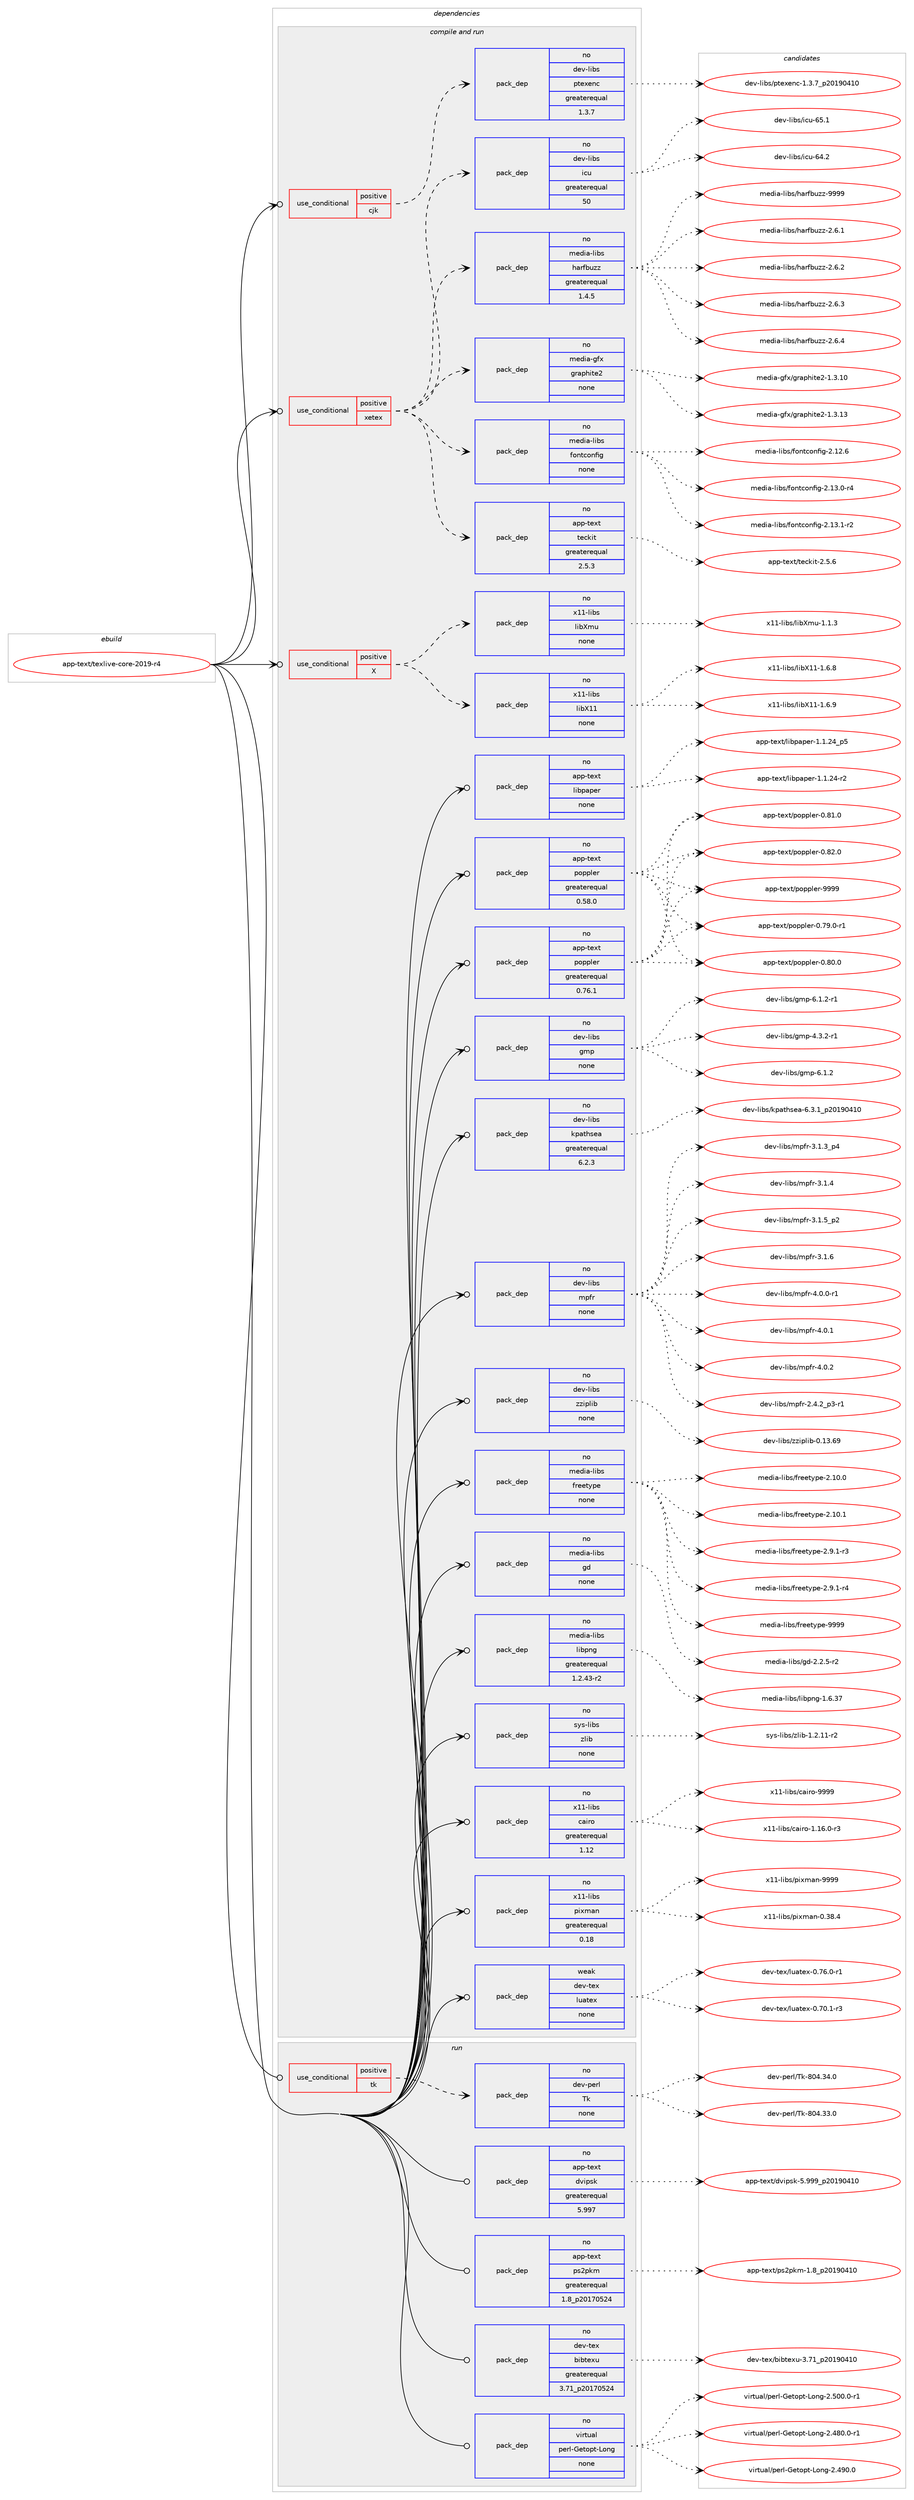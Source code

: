 digraph prolog {

# *************
# Graph options
# *************

newrank=true;
concentrate=true;
compound=true;
graph [rankdir=LR,fontname=Helvetica,fontsize=10,ranksep=1.5];#, ranksep=2.5, nodesep=0.2];
edge  [arrowhead=vee];
node  [fontname=Helvetica,fontsize=10];

# **********
# The ebuild
# **********

subgraph cluster_leftcol {
color=gray;
rank=same;
label=<<i>ebuild</i>>;
id [label="app-text/texlive-core-2019-r4", color=red, width=4, href="../app-text/texlive-core-2019-r4.svg"];
}

# ****************
# The dependencies
# ****************

subgraph cluster_midcol {
color=gray;
label=<<i>dependencies</i>>;
subgraph cluster_compile {
fillcolor="#eeeeee";
style=filled;
label=<<i>compile</i>>;
}
subgraph cluster_compileandrun {
fillcolor="#eeeeee";
style=filled;
label=<<i>compile and run</i>>;
subgraph cond122038 {
dependency512667 [label=<<TABLE BORDER="0" CELLBORDER="1" CELLSPACING="0" CELLPADDING="4"><TR><TD ROWSPAN="3" CELLPADDING="10">use_conditional</TD></TR><TR><TD>positive</TD></TR><TR><TD>X</TD></TR></TABLE>>, shape=none, color=red];
subgraph pack381348 {
dependency512668 [label=<<TABLE BORDER="0" CELLBORDER="1" CELLSPACING="0" CELLPADDING="4" WIDTH="220"><TR><TD ROWSPAN="6" CELLPADDING="30">pack_dep</TD></TR><TR><TD WIDTH="110">no</TD></TR><TR><TD>x11-libs</TD></TR><TR><TD>libX11</TD></TR><TR><TD>none</TD></TR><TR><TD></TD></TR></TABLE>>, shape=none, color=blue];
}
dependency512667:e -> dependency512668:w [weight=20,style="dashed",arrowhead="vee"];
subgraph pack381349 {
dependency512669 [label=<<TABLE BORDER="0" CELLBORDER="1" CELLSPACING="0" CELLPADDING="4" WIDTH="220"><TR><TD ROWSPAN="6" CELLPADDING="30">pack_dep</TD></TR><TR><TD WIDTH="110">no</TD></TR><TR><TD>x11-libs</TD></TR><TR><TD>libXmu</TD></TR><TR><TD>none</TD></TR><TR><TD></TD></TR></TABLE>>, shape=none, color=blue];
}
dependency512667:e -> dependency512669:w [weight=20,style="dashed",arrowhead="vee"];
}
id:e -> dependency512667:w [weight=20,style="solid",arrowhead="odotvee"];
subgraph cond122039 {
dependency512670 [label=<<TABLE BORDER="0" CELLBORDER="1" CELLSPACING="0" CELLPADDING="4"><TR><TD ROWSPAN="3" CELLPADDING="10">use_conditional</TD></TR><TR><TD>positive</TD></TR><TR><TD>cjk</TD></TR></TABLE>>, shape=none, color=red];
subgraph pack381350 {
dependency512671 [label=<<TABLE BORDER="0" CELLBORDER="1" CELLSPACING="0" CELLPADDING="4" WIDTH="220"><TR><TD ROWSPAN="6" CELLPADDING="30">pack_dep</TD></TR><TR><TD WIDTH="110">no</TD></TR><TR><TD>dev-libs</TD></TR><TR><TD>ptexenc</TD></TR><TR><TD>greaterequal</TD></TR><TR><TD>1.3.7</TD></TR></TABLE>>, shape=none, color=blue];
}
dependency512670:e -> dependency512671:w [weight=20,style="dashed",arrowhead="vee"];
}
id:e -> dependency512670:w [weight=20,style="solid",arrowhead="odotvee"];
subgraph cond122040 {
dependency512672 [label=<<TABLE BORDER="0" CELLBORDER="1" CELLSPACING="0" CELLPADDING="4"><TR><TD ROWSPAN="3" CELLPADDING="10">use_conditional</TD></TR><TR><TD>positive</TD></TR><TR><TD>xetex</TD></TR></TABLE>>, shape=none, color=red];
subgraph pack381351 {
dependency512673 [label=<<TABLE BORDER="0" CELLBORDER="1" CELLSPACING="0" CELLPADDING="4" WIDTH="220"><TR><TD ROWSPAN="6" CELLPADDING="30">pack_dep</TD></TR><TR><TD WIDTH="110">no</TD></TR><TR><TD>media-libs</TD></TR><TR><TD>harfbuzz</TD></TR><TR><TD>greaterequal</TD></TR><TR><TD>1.4.5</TD></TR></TABLE>>, shape=none, color=blue];
}
dependency512672:e -> dependency512673:w [weight=20,style="dashed",arrowhead="vee"];
subgraph pack381352 {
dependency512674 [label=<<TABLE BORDER="0" CELLBORDER="1" CELLSPACING="0" CELLPADDING="4" WIDTH="220"><TR><TD ROWSPAN="6" CELLPADDING="30">pack_dep</TD></TR><TR><TD WIDTH="110">no</TD></TR><TR><TD>dev-libs</TD></TR><TR><TD>icu</TD></TR><TR><TD>greaterequal</TD></TR><TR><TD>50</TD></TR></TABLE>>, shape=none, color=blue];
}
dependency512672:e -> dependency512674:w [weight=20,style="dashed",arrowhead="vee"];
subgraph pack381353 {
dependency512675 [label=<<TABLE BORDER="0" CELLBORDER="1" CELLSPACING="0" CELLPADDING="4" WIDTH="220"><TR><TD ROWSPAN="6" CELLPADDING="30">pack_dep</TD></TR><TR><TD WIDTH="110">no</TD></TR><TR><TD>app-text</TD></TR><TR><TD>teckit</TD></TR><TR><TD>greaterequal</TD></TR><TR><TD>2.5.3</TD></TR></TABLE>>, shape=none, color=blue];
}
dependency512672:e -> dependency512675:w [weight=20,style="dashed",arrowhead="vee"];
subgraph pack381354 {
dependency512676 [label=<<TABLE BORDER="0" CELLBORDER="1" CELLSPACING="0" CELLPADDING="4" WIDTH="220"><TR><TD ROWSPAN="6" CELLPADDING="30">pack_dep</TD></TR><TR><TD WIDTH="110">no</TD></TR><TR><TD>media-libs</TD></TR><TR><TD>fontconfig</TD></TR><TR><TD>none</TD></TR><TR><TD></TD></TR></TABLE>>, shape=none, color=blue];
}
dependency512672:e -> dependency512676:w [weight=20,style="dashed",arrowhead="vee"];
subgraph pack381355 {
dependency512677 [label=<<TABLE BORDER="0" CELLBORDER="1" CELLSPACING="0" CELLPADDING="4" WIDTH="220"><TR><TD ROWSPAN="6" CELLPADDING="30">pack_dep</TD></TR><TR><TD WIDTH="110">no</TD></TR><TR><TD>media-gfx</TD></TR><TR><TD>graphite2</TD></TR><TR><TD>none</TD></TR><TR><TD></TD></TR></TABLE>>, shape=none, color=blue];
}
dependency512672:e -> dependency512677:w [weight=20,style="dashed",arrowhead="vee"];
}
id:e -> dependency512672:w [weight=20,style="solid",arrowhead="odotvee"];
subgraph pack381356 {
dependency512678 [label=<<TABLE BORDER="0" CELLBORDER="1" CELLSPACING="0" CELLPADDING="4" WIDTH="220"><TR><TD ROWSPAN="6" CELLPADDING="30">pack_dep</TD></TR><TR><TD WIDTH="110">no</TD></TR><TR><TD>app-text</TD></TR><TR><TD>libpaper</TD></TR><TR><TD>none</TD></TR><TR><TD></TD></TR></TABLE>>, shape=none, color=blue];
}
id:e -> dependency512678:w [weight=20,style="solid",arrowhead="odotvee"];
subgraph pack381357 {
dependency512679 [label=<<TABLE BORDER="0" CELLBORDER="1" CELLSPACING="0" CELLPADDING="4" WIDTH="220"><TR><TD ROWSPAN="6" CELLPADDING="30">pack_dep</TD></TR><TR><TD WIDTH="110">no</TD></TR><TR><TD>app-text</TD></TR><TR><TD>poppler</TD></TR><TR><TD>greaterequal</TD></TR><TR><TD>0.58.0</TD></TR></TABLE>>, shape=none, color=blue];
}
id:e -> dependency512679:w [weight=20,style="solid",arrowhead="odotvee"];
subgraph pack381358 {
dependency512680 [label=<<TABLE BORDER="0" CELLBORDER="1" CELLSPACING="0" CELLPADDING="4" WIDTH="220"><TR><TD ROWSPAN="6" CELLPADDING="30">pack_dep</TD></TR><TR><TD WIDTH="110">no</TD></TR><TR><TD>app-text</TD></TR><TR><TD>poppler</TD></TR><TR><TD>greaterequal</TD></TR><TR><TD>0.76.1</TD></TR></TABLE>>, shape=none, color=blue];
}
id:e -> dependency512680:w [weight=20,style="solid",arrowhead="odotvee"];
subgraph pack381359 {
dependency512681 [label=<<TABLE BORDER="0" CELLBORDER="1" CELLSPACING="0" CELLPADDING="4" WIDTH="220"><TR><TD ROWSPAN="6" CELLPADDING="30">pack_dep</TD></TR><TR><TD WIDTH="110">no</TD></TR><TR><TD>dev-libs</TD></TR><TR><TD>gmp</TD></TR><TR><TD>none</TD></TR><TR><TD></TD></TR></TABLE>>, shape=none, color=blue];
}
id:e -> dependency512681:w [weight=20,style="solid",arrowhead="odotvee"];
subgraph pack381360 {
dependency512682 [label=<<TABLE BORDER="0" CELLBORDER="1" CELLSPACING="0" CELLPADDING="4" WIDTH="220"><TR><TD ROWSPAN="6" CELLPADDING="30">pack_dep</TD></TR><TR><TD WIDTH="110">no</TD></TR><TR><TD>dev-libs</TD></TR><TR><TD>kpathsea</TD></TR><TR><TD>greaterequal</TD></TR><TR><TD>6.2.3</TD></TR></TABLE>>, shape=none, color=blue];
}
id:e -> dependency512682:w [weight=20,style="solid",arrowhead="odotvee"];
subgraph pack381361 {
dependency512683 [label=<<TABLE BORDER="0" CELLBORDER="1" CELLSPACING="0" CELLPADDING="4" WIDTH="220"><TR><TD ROWSPAN="6" CELLPADDING="30">pack_dep</TD></TR><TR><TD WIDTH="110">no</TD></TR><TR><TD>dev-libs</TD></TR><TR><TD>mpfr</TD></TR><TR><TD>none</TD></TR><TR><TD></TD></TR></TABLE>>, shape=none, color=blue];
}
id:e -> dependency512683:w [weight=20,style="solid",arrowhead="odotvee"];
subgraph pack381362 {
dependency512684 [label=<<TABLE BORDER="0" CELLBORDER="1" CELLSPACING="0" CELLPADDING="4" WIDTH="220"><TR><TD ROWSPAN="6" CELLPADDING="30">pack_dep</TD></TR><TR><TD WIDTH="110">no</TD></TR><TR><TD>dev-libs</TD></TR><TR><TD>zziplib</TD></TR><TR><TD>none</TD></TR><TR><TD></TD></TR></TABLE>>, shape=none, color=blue];
}
id:e -> dependency512684:w [weight=20,style="solid",arrowhead="odotvee"];
subgraph pack381363 {
dependency512685 [label=<<TABLE BORDER="0" CELLBORDER="1" CELLSPACING="0" CELLPADDING="4" WIDTH="220"><TR><TD ROWSPAN="6" CELLPADDING="30">pack_dep</TD></TR><TR><TD WIDTH="110">no</TD></TR><TR><TD>media-libs</TD></TR><TR><TD>freetype</TD></TR><TR><TD>none</TD></TR><TR><TD></TD></TR></TABLE>>, shape=none, color=blue];
}
id:e -> dependency512685:w [weight=20,style="solid",arrowhead="odotvee"];
subgraph pack381364 {
dependency512686 [label=<<TABLE BORDER="0" CELLBORDER="1" CELLSPACING="0" CELLPADDING="4" WIDTH="220"><TR><TD ROWSPAN="6" CELLPADDING="30">pack_dep</TD></TR><TR><TD WIDTH="110">no</TD></TR><TR><TD>media-libs</TD></TR><TR><TD>gd</TD></TR><TR><TD>none</TD></TR><TR><TD></TD></TR></TABLE>>, shape=none, color=blue];
}
id:e -> dependency512686:w [weight=20,style="solid",arrowhead="odotvee"];
subgraph pack381365 {
dependency512687 [label=<<TABLE BORDER="0" CELLBORDER="1" CELLSPACING="0" CELLPADDING="4" WIDTH="220"><TR><TD ROWSPAN="6" CELLPADDING="30">pack_dep</TD></TR><TR><TD WIDTH="110">no</TD></TR><TR><TD>media-libs</TD></TR><TR><TD>libpng</TD></TR><TR><TD>greaterequal</TD></TR><TR><TD>1.2.43-r2</TD></TR></TABLE>>, shape=none, color=blue];
}
id:e -> dependency512687:w [weight=20,style="solid",arrowhead="odotvee"];
subgraph pack381366 {
dependency512688 [label=<<TABLE BORDER="0" CELLBORDER="1" CELLSPACING="0" CELLPADDING="4" WIDTH="220"><TR><TD ROWSPAN="6" CELLPADDING="30">pack_dep</TD></TR><TR><TD WIDTH="110">no</TD></TR><TR><TD>sys-libs</TD></TR><TR><TD>zlib</TD></TR><TR><TD>none</TD></TR><TR><TD></TD></TR></TABLE>>, shape=none, color=blue];
}
id:e -> dependency512688:w [weight=20,style="solid",arrowhead="odotvee"];
subgraph pack381367 {
dependency512689 [label=<<TABLE BORDER="0" CELLBORDER="1" CELLSPACING="0" CELLPADDING="4" WIDTH="220"><TR><TD ROWSPAN="6" CELLPADDING="30">pack_dep</TD></TR><TR><TD WIDTH="110">no</TD></TR><TR><TD>x11-libs</TD></TR><TR><TD>cairo</TD></TR><TR><TD>greaterequal</TD></TR><TR><TD>1.12</TD></TR></TABLE>>, shape=none, color=blue];
}
id:e -> dependency512689:w [weight=20,style="solid",arrowhead="odotvee"];
subgraph pack381368 {
dependency512690 [label=<<TABLE BORDER="0" CELLBORDER="1" CELLSPACING="0" CELLPADDING="4" WIDTH="220"><TR><TD ROWSPAN="6" CELLPADDING="30">pack_dep</TD></TR><TR><TD WIDTH="110">no</TD></TR><TR><TD>x11-libs</TD></TR><TR><TD>pixman</TD></TR><TR><TD>greaterequal</TD></TR><TR><TD>0.18</TD></TR></TABLE>>, shape=none, color=blue];
}
id:e -> dependency512690:w [weight=20,style="solid",arrowhead="odotvee"];
subgraph pack381369 {
dependency512691 [label=<<TABLE BORDER="0" CELLBORDER="1" CELLSPACING="0" CELLPADDING="4" WIDTH="220"><TR><TD ROWSPAN="6" CELLPADDING="30">pack_dep</TD></TR><TR><TD WIDTH="110">weak</TD></TR><TR><TD>dev-tex</TD></TR><TR><TD>luatex</TD></TR><TR><TD>none</TD></TR><TR><TD></TD></TR></TABLE>>, shape=none, color=blue];
}
id:e -> dependency512691:w [weight=20,style="solid",arrowhead="odotvee"];
}
subgraph cluster_run {
fillcolor="#eeeeee";
style=filled;
label=<<i>run</i>>;
subgraph cond122041 {
dependency512692 [label=<<TABLE BORDER="0" CELLBORDER="1" CELLSPACING="0" CELLPADDING="4"><TR><TD ROWSPAN="3" CELLPADDING="10">use_conditional</TD></TR><TR><TD>positive</TD></TR><TR><TD>tk</TD></TR></TABLE>>, shape=none, color=red];
subgraph pack381370 {
dependency512693 [label=<<TABLE BORDER="0" CELLBORDER="1" CELLSPACING="0" CELLPADDING="4" WIDTH="220"><TR><TD ROWSPAN="6" CELLPADDING="30">pack_dep</TD></TR><TR><TD WIDTH="110">no</TD></TR><TR><TD>dev-perl</TD></TR><TR><TD>Tk</TD></TR><TR><TD>none</TD></TR><TR><TD></TD></TR></TABLE>>, shape=none, color=blue];
}
dependency512692:e -> dependency512693:w [weight=20,style="dashed",arrowhead="vee"];
}
id:e -> dependency512692:w [weight=20,style="solid",arrowhead="odot"];
subgraph pack381371 {
dependency512694 [label=<<TABLE BORDER="0" CELLBORDER="1" CELLSPACING="0" CELLPADDING="4" WIDTH="220"><TR><TD ROWSPAN="6" CELLPADDING="30">pack_dep</TD></TR><TR><TD WIDTH="110">no</TD></TR><TR><TD>app-text</TD></TR><TR><TD>dvipsk</TD></TR><TR><TD>greaterequal</TD></TR><TR><TD>5.997</TD></TR></TABLE>>, shape=none, color=blue];
}
id:e -> dependency512694:w [weight=20,style="solid",arrowhead="odot"];
subgraph pack381372 {
dependency512695 [label=<<TABLE BORDER="0" CELLBORDER="1" CELLSPACING="0" CELLPADDING="4" WIDTH="220"><TR><TD ROWSPAN="6" CELLPADDING="30">pack_dep</TD></TR><TR><TD WIDTH="110">no</TD></TR><TR><TD>app-text</TD></TR><TR><TD>ps2pkm</TD></TR><TR><TD>greaterequal</TD></TR><TR><TD>1.8_p20170524</TD></TR></TABLE>>, shape=none, color=blue];
}
id:e -> dependency512695:w [weight=20,style="solid",arrowhead="odot"];
subgraph pack381373 {
dependency512696 [label=<<TABLE BORDER="0" CELLBORDER="1" CELLSPACING="0" CELLPADDING="4" WIDTH="220"><TR><TD ROWSPAN="6" CELLPADDING="30">pack_dep</TD></TR><TR><TD WIDTH="110">no</TD></TR><TR><TD>dev-tex</TD></TR><TR><TD>bibtexu</TD></TR><TR><TD>greaterequal</TD></TR><TR><TD>3.71_p20170524</TD></TR></TABLE>>, shape=none, color=blue];
}
id:e -> dependency512696:w [weight=20,style="solid",arrowhead="odot"];
subgraph pack381374 {
dependency512697 [label=<<TABLE BORDER="0" CELLBORDER="1" CELLSPACING="0" CELLPADDING="4" WIDTH="220"><TR><TD ROWSPAN="6" CELLPADDING="30">pack_dep</TD></TR><TR><TD WIDTH="110">no</TD></TR><TR><TD>virtual</TD></TR><TR><TD>perl-Getopt-Long</TD></TR><TR><TD>none</TD></TR><TR><TD></TD></TR></TABLE>>, shape=none, color=blue];
}
id:e -> dependency512697:w [weight=20,style="solid",arrowhead="odot"];
}
}

# **************
# The candidates
# **************

subgraph cluster_choices {
rank=same;
color=gray;
label=<<i>candidates</i>>;

subgraph choice381348 {
color=black;
nodesep=1;
choice120494945108105981154710810598884949454946544656 [label="x11-libs/libX11-1.6.8", color=red, width=4,href="../x11-libs/libX11-1.6.8.svg"];
choice120494945108105981154710810598884949454946544657 [label="x11-libs/libX11-1.6.9", color=red, width=4,href="../x11-libs/libX11-1.6.9.svg"];
dependency512668:e -> choice120494945108105981154710810598884949454946544656:w [style=dotted,weight="100"];
dependency512668:e -> choice120494945108105981154710810598884949454946544657:w [style=dotted,weight="100"];
}
subgraph choice381349 {
color=black;
nodesep=1;
choice12049494510810598115471081059888109117454946494651 [label="x11-libs/libXmu-1.1.3", color=red, width=4,href="../x11-libs/libXmu-1.1.3.svg"];
dependency512669:e -> choice12049494510810598115471081059888109117454946494651:w [style=dotted,weight="100"];
}
subgraph choice381350 {
color=black;
nodesep=1;
choice10010111845108105981154711211610112010111099454946514655951125048495748524948 [label="dev-libs/ptexenc-1.3.7_p20190410", color=red, width=4,href="../dev-libs/ptexenc-1.3.7_p20190410.svg"];
dependency512671:e -> choice10010111845108105981154711211610112010111099454946514655951125048495748524948:w [style=dotted,weight="100"];
}
subgraph choice381351 {
color=black;
nodesep=1;
choice109101100105974510810598115471049711410298117122122455046544649 [label="media-libs/harfbuzz-2.6.1", color=red, width=4,href="../media-libs/harfbuzz-2.6.1.svg"];
choice109101100105974510810598115471049711410298117122122455046544650 [label="media-libs/harfbuzz-2.6.2", color=red, width=4,href="../media-libs/harfbuzz-2.6.2.svg"];
choice109101100105974510810598115471049711410298117122122455046544651 [label="media-libs/harfbuzz-2.6.3", color=red, width=4,href="../media-libs/harfbuzz-2.6.3.svg"];
choice109101100105974510810598115471049711410298117122122455046544652 [label="media-libs/harfbuzz-2.6.4", color=red, width=4,href="../media-libs/harfbuzz-2.6.4.svg"];
choice1091011001059745108105981154710497114102981171221224557575757 [label="media-libs/harfbuzz-9999", color=red, width=4,href="../media-libs/harfbuzz-9999.svg"];
dependency512673:e -> choice109101100105974510810598115471049711410298117122122455046544649:w [style=dotted,weight="100"];
dependency512673:e -> choice109101100105974510810598115471049711410298117122122455046544650:w [style=dotted,weight="100"];
dependency512673:e -> choice109101100105974510810598115471049711410298117122122455046544651:w [style=dotted,weight="100"];
dependency512673:e -> choice109101100105974510810598115471049711410298117122122455046544652:w [style=dotted,weight="100"];
dependency512673:e -> choice1091011001059745108105981154710497114102981171221224557575757:w [style=dotted,weight="100"];
}
subgraph choice381352 {
color=black;
nodesep=1;
choice100101118451081059811547105991174554524650 [label="dev-libs/icu-64.2", color=red, width=4,href="../dev-libs/icu-64.2.svg"];
choice100101118451081059811547105991174554534649 [label="dev-libs/icu-65.1", color=red, width=4,href="../dev-libs/icu-65.1.svg"];
dependency512674:e -> choice100101118451081059811547105991174554524650:w [style=dotted,weight="100"];
dependency512674:e -> choice100101118451081059811547105991174554534649:w [style=dotted,weight="100"];
}
subgraph choice381353 {
color=black;
nodesep=1;
choice97112112451161011201164711610199107105116455046534654 [label="app-text/teckit-2.5.6", color=red, width=4,href="../app-text/teckit-2.5.6.svg"];
dependency512675:e -> choice97112112451161011201164711610199107105116455046534654:w [style=dotted,weight="100"];
}
subgraph choice381354 {
color=black;
nodesep=1;
choice109101100105974510810598115471021111101169911111010210510345504649504654 [label="media-libs/fontconfig-2.12.6", color=red, width=4,href="../media-libs/fontconfig-2.12.6.svg"];
choice1091011001059745108105981154710211111011699111110102105103455046495146484511452 [label="media-libs/fontconfig-2.13.0-r4", color=red, width=4,href="../media-libs/fontconfig-2.13.0-r4.svg"];
choice1091011001059745108105981154710211111011699111110102105103455046495146494511450 [label="media-libs/fontconfig-2.13.1-r2", color=red, width=4,href="../media-libs/fontconfig-2.13.1-r2.svg"];
dependency512676:e -> choice109101100105974510810598115471021111101169911111010210510345504649504654:w [style=dotted,weight="100"];
dependency512676:e -> choice1091011001059745108105981154710211111011699111110102105103455046495146484511452:w [style=dotted,weight="100"];
dependency512676:e -> choice1091011001059745108105981154710211111011699111110102105103455046495146494511450:w [style=dotted,weight="100"];
}
subgraph choice381355 {
color=black;
nodesep=1;
choice109101100105974510310212047103114971121041051161015045494651464948 [label="media-gfx/graphite2-1.3.10", color=red, width=4,href="../media-gfx/graphite2-1.3.10.svg"];
choice109101100105974510310212047103114971121041051161015045494651464951 [label="media-gfx/graphite2-1.3.13", color=red, width=4,href="../media-gfx/graphite2-1.3.13.svg"];
dependency512677:e -> choice109101100105974510310212047103114971121041051161015045494651464948:w [style=dotted,weight="100"];
dependency512677:e -> choice109101100105974510310212047103114971121041051161015045494651464951:w [style=dotted,weight="100"];
}
subgraph choice381356 {
color=black;
nodesep=1;
choice9711211245116101120116471081059811297112101114454946494650524511450 [label="app-text/libpaper-1.1.24-r2", color=red, width=4,href="../app-text/libpaper-1.1.24-r2.svg"];
choice9711211245116101120116471081059811297112101114454946494650529511253 [label="app-text/libpaper-1.1.24_p5", color=red, width=4,href="../app-text/libpaper-1.1.24_p5.svg"];
dependency512678:e -> choice9711211245116101120116471081059811297112101114454946494650524511450:w [style=dotted,weight="100"];
dependency512678:e -> choice9711211245116101120116471081059811297112101114454946494650529511253:w [style=dotted,weight="100"];
}
subgraph choice381357 {
color=black;
nodesep=1;
choice971121124511610112011647112111112112108101114454846555746484511449 [label="app-text/poppler-0.79.0-r1", color=red, width=4,href="../app-text/poppler-0.79.0-r1.svg"];
choice97112112451161011201164711211111211210810111445484656484648 [label="app-text/poppler-0.80.0", color=red, width=4,href="../app-text/poppler-0.80.0.svg"];
choice97112112451161011201164711211111211210810111445484656494648 [label="app-text/poppler-0.81.0", color=red, width=4,href="../app-text/poppler-0.81.0.svg"];
choice97112112451161011201164711211111211210810111445484656504648 [label="app-text/poppler-0.82.0", color=red, width=4,href="../app-text/poppler-0.82.0.svg"];
choice9711211245116101120116471121111121121081011144557575757 [label="app-text/poppler-9999", color=red, width=4,href="../app-text/poppler-9999.svg"];
dependency512679:e -> choice971121124511610112011647112111112112108101114454846555746484511449:w [style=dotted,weight="100"];
dependency512679:e -> choice97112112451161011201164711211111211210810111445484656484648:w [style=dotted,weight="100"];
dependency512679:e -> choice97112112451161011201164711211111211210810111445484656494648:w [style=dotted,weight="100"];
dependency512679:e -> choice97112112451161011201164711211111211210810111445484656504648:w [style=dotted,weight="100"];
dependency512679:e -> choice9711211245116101120116471121111121121081011144557575757:w [style=dotted,weight="100"];
}
subgraph choice381358 {
color=black;
nodesep=1;
choice971121124511610112011647112111112112108101114454846555746484511449 [label="app-text/poppler-0.79.0-r1", color=red, width=4,href="../app-text/poppler-0.79.0-r1.svg"];
choice97112112451161011201164711211111211210810111445484656484648 [label="app-text/poppler-0.80.0", color=red, width=4,href="../app-text/poppler-0.80.0.svg"];
choice97112112451161011201164711211111211210810111445484656494648 [label="app-text/poppler-0.81.0", color=red, width=4,href="../app-text/poppler-0.81.0.svg"];
choice97112112451161011201164711211111211210810111445484656504648 [label="app-text/poppler-0.82.0", color=red, width=4,href="../app-text/poppler-0.82.0.svg"];
choice9711211245116101120116471121111121121081011144557575757 [label="app-text/poppler-9999", color=red, width=4,href="../app-text/poppler-9999.svg"];
dependency512680:e -> choice971121124511610112011647112111112112108101114454846555746484511449:w [style=dotted,weight="100"];
dependency512680:e -> choice97112112451161011201164711211111211210810111445484656484648:w [style=dotted,weight="100"];
dependency512680:e -> choice97112112451161011201164711211111211210810111445484656494648:w [style=dotted,weight="100"];
dependency512680:e -> choice97112112451161011201164711211111211210810111445484656504648:w [style=dotted,weight="100"];
dependency512680:e -> choice9711211245116101120116471121111121121081011144557575757:w [style=dotted,weight="100"];
}
subgraph choice381359 {
color=black;
nodesep=1;
choice1001011184510810598115471031091124552465146504511449 [label="dev-libs/gmp-4.3.2-r1", color=red, width=4,href="../dev-libs/gmp-4.3.2-r1.svg"];
choice100101118451081059811547103109112455446494650 [label="dev-libs/gmp-6.1.2", color=red, width=4,href="../dev-libs/gmp-6.1.2.svg"];
choice1001011184510810598115471031091124554464946504511449 [label="dev-libs/gmp-6.1.2-r1", color=red, width=4,href="../dev-libs/gmp-6.1.2-r1.svg"];
dependency512681:e -> choice1001011184510810598115471031091124552465146504511449:w [style=dotted,weight="100"];
dependency512681:e -> choice100101118451081059811547103109112455446494650:w [style=dotted,weight="100"];
dependency512681:e -> choice1001011184510810598115471031091124554464946504511449:w [style=dotted,weight="100"];
}
subgraph choice381360 {
color=black;
nodesep=1;
choice1001011184510810598115471071129711610411510197455446514649951125048495748524948 [label="dev-libs/kpathsea-6.3.1_p20190410", color=red, width=4,href="../dev-libs/kpathsea-6.3.1_p20190410.svg"];
dependency512682:e -> choice1001011184510810598115471071129711610411510197455446514649951125048495748524948:w [style=dotted,weight="100"];
}
subgraph choice381361 {
color=black;
nodesep=1;
choice10010111845108105981154710911210211445504652465095112514511449 [label="dev-libs/mpfr-2.4.2_p3-r1", color=red, width=4,href="../dev-libs/mpfr-2.4.2_p3-r1.svg"];
choice1001011184510810598115471091121021144551464946519511252 [label="dev-libs/mpfr-3.1.3_p4", color=red, width=4,href="../dev-libs/mpfr-3.1.3_p4.svg"];
choice100101118451081059811547109112102114455146494652 [label="dev-libs/mpfr-3.1.4", color=red, width=4,href="../dev-libs/mpfr-3.1.4.svg"];
choice1001011184510810598115471091121021144551464946539511250 [label="dev-libs/mpfr-3.1.5_p2", color=red, width=4,href="../dev-libs/mpfr-3.1.5_p2.svg"];
choice100101118451081059811547109112102114455146494654 [label="dev-libs/mpfr-3.1.6", color=red, width=4,href="../dev-libs/mpfr-3.1.6.svg"];
choice1001011184510810598115471091121021144552464846484511449 [label="dev-libs/mpfr-4.0.0-r1", color=red, width=4,href="../dev-libs/mpfr-4.0.0-r1.svg"];
choice100101118451081059811547109112102114455246484649 [label="dev-libs/mpfr-4.0.1", color=red, width=4,href="../dev-libs/mpfr-4.0.1.svg"];
choice100101118451081059811547109112102114455246484650 [label="dev-libs/mpfr-4.0.2", color=red, width=4,href="../dev-libs/mpfr-4.0.2.svg"];
dependency512683:e -> choice10010111845108105981154710911210211445504652465095112514511449:w [style=dotted,weight="100"];
dependency512683:e -> choice1001011184510810598115471091121021144551464946519511252:w [style=dotted,weight="100"];
dependency512683:e -> choice100101118451081059811547109112102114455146494652:w [style=dotted,weight="100"];
dependency512683:e -> choice1001011184510810598115471091121021144551464946539511250:w [style=dotted,weight="100"];
dependency512683:e -> choice100101118451081059811547109112102114455146494654:w [style=dotted,weight="100"];
dependency512683:e -> choice1001011184510810598115471091121021144552464846484511449:w [style=dotted,weight="100"];
dependency512683:e -> choice100101118451081059811547109112102114455246484649:w [style=dotted,weight="100"];
dependency512683:e -> choice100101118451081059811547109112102114455246484650:w [style=dotted,weight="100"];
}
subgraph choice381362 {
color=black;
nodesep=1;
choice100101118451081059811547122122105112108105984548464951465457 [label="dev-libs/zziplib-0.13.69", color=red, width=4,href="../dev-libs/zziplib-0.13.69.svg"];
dependency512684:e -> choice100101118451081059811547122122105112108105984548464951465457:w [style=dotted,weight="100"];
}
subgraph choice381363 {
color=black;
nodesep=1;
choice1091011001059745108105981154710211410110111612111210145504649484648 [label="media-libs/freetype-2.10.0", color=red, width=4,href="../media-libs/freetype-2.10.0.svg"];
choice1091011001059745108105981154710211410110111612111210145504649484649 [label="media-libs/freetype-2.10.1", color=red, width=4,href="../media-libs/freetype-2.10.1.svg"];
choice109101100105974510810598115471021141011011161211121014550465746494511451 [label="media-libs/freetype-2.9.1-r3", color=red, width=4,href="../media-libs/freetype-2.9.1-r3.svg"];
choice109101100105974510810598115471021141011011161211121014550465746494511452 [label="media-libs/freetype-2.9.1-r4", color=red, width=4,href="../media-libs/freetype-2.9.1-r4.svg"];
choice109101100105974510810598115471021141011011161211121014557575757 [label="media-libs/freetype-9999", color=red, width=4,href="../media-libs/freetype-9999.svg"];
dependency512685:e -> choice1091011001059745108105981154710211410110111612111210145504649484648:w [style=dotted,weight="100"];
dependency512685:e -> choice1091011001059745108105981154710211410110111612111210145504649484649:w [style=dotted,weight="100"];
dependency512685:e -> choice109101100105974510810598115471021141011011161211121014550465746494511451:w [style=dotted,weight="100"];
dependency512685:e -> choice109101100105974510810598115471021141011011161211121014550465746494511452:w [style=dotted,weight="100"];
dependency512685:e -> choice109101100105974510810598115471021141011011161211121014557575757:w [style=dotted,weight="100"];
}
subgraph choice381364 {
color=black;
nodesep=1;
choice109101100105974510810598115471031004550465046534511450 [label="media-libs/gd-2.2.5-r2", color=red, width=4,href="../media-libs/gd-2.2.5-r2.svg"];
dependency512686:e -> choice109101100105974510810598115471031004550465046534511450:w [style=dotted,weight="100"];
}
subgraph choice381365 {
color=black;
nodesep=1;
choice109101100105974510810598115471081059811211010345494654465155 [label="media-libs/libpng-1.6.37", color=red, width=4,href="../media-libs/libpng-1.6.37.svg"];
dependency512687:e -> choice109101100105974510810598115471081059811211010345494654465155:w [style=dotted,weight="100"];
}
subgraph choice381366 {
color=black;
nodesep=1;
choice11512111545108105981154712210810598454946504649494511450 [label="sys-libs/zlib-1.2.11-r2", color=red, width=4,href="../sys-libs/zlib-1.2.11-r2.svg"];
dependency512688:e -> choice11512111545108105981154712210810598454946504649494511450:w [style=dotted,weight="100"];
}
subgraph choice381367 {
color=black;
nodesep=1;
choice12049494510810598115479997105114111454946495446484511451 [label="x11-libs/cairo-1.16.0-r3", color=red, width=4,href="../x11-libs/cairo-1.16.0-r3.svg"];
choice120494945108105981154799971051141114557575757 [label="x11-libs/cairo-9999", color=red, width=4,href="../x11-libs/cairo-9999.svg"];
dependency512689:e -> choice12049494510810598115479997105114111454946495446484511451:w [style=dotted,weight="100"];
dependency512689:e -> choice120494945108105981154799971051141114557575757:w [style=dotted,weight="100"];
}
subgraph choice381368 {
color=black;
nodesep=1;
choice12049494510810598115471121051201099711045484651564652 [label="x11-libs/pixman-0.38.4", color=red, width=4,href="../x11-libs/pixman-0.38.4.svg"];
choice1204949451081059811547112105120109971104557575757 [label="x11-libs/pixman-9999", color=red, width=4,href="../x11-libs/pixman-9999.svg"];
dependency512690:e -> choice12049494510810598115471121051201099711045484651564652:w [style=dotted,weight="100"];
dependency512690:e -> choice1204949451081059811547112105120109971104557575757:w [style=dotted,weight="100"];
}
subgraph choice381369 {
color=black;
nodesep=1;
choice100101118451161011204710811797116101120454846554846494511451 [label="dev-tex/luatex-0.70.1-r3", color=red, width=4,href="../dev-tex/luatex-0.70.1-r3.svg"];
choice100101118451161011204710811797116101120454846555446484511449 [label="dev-tex/luatex-0.76.0-r1", color=red, width=4,href="../dev-tex/luatex-0.76.0-r1.svg"];
dependency512691:e -> choice100101118451161011204710811797116101120454846554846494511451:w [style=dotted,weight="100"];
dependency512691:e -> choice100101118451161011204710811797116101120454846555446484511449:w [style=dotted,weight="100"];
}
subgraph choice381370 {
color=black;
nodesep=1;
choice100101118451121011141084784107455648524651514648 [label="dev-perl/Tk-804.33.0", color=red, width=4,href="../dev-perl/Tk-804.33.0.svg"];
choice100101118451121011141084784107455648524651524648 [label="dev-perl/Tk-804.34.0", color=red, width=4,href="../dev-perl/Tk-804.34.0.svg"];
dependency512693:e -> choice100101118451121011141084784107455648524651514648:w [style=dotted,weight="100"];
dependency512693:e -> choice100101118451121011141084784107455648524651524648:w [style=dotted,weight="100"];
}
subgraph choice381371 {
color=black;
nodesep=1;
choice971121124511610112011647100118105112115107455346575757951125048495748524948 [label="app-text/dvipsk-5.999_p20190410", color=red, width=4,href="../app-text/dvipsk-5.999_p20190410.svg"];
dependency512694:e -> choice971121124511610112011647100118105112115107455346575757951125048495748524948:w [style=dotted,weight="100"];
}
subgraph choice381372 {
color=black;
nodesep=1;
choice9711211245116101120116471121155011210710945494656951125048495748524948 [label="app-text/ps2pkm-1.8_p20190410", color=red, width=4,href="../app-text/ps2pkm-1.8_p20190410.svg"];
dependency512695:e -> choice9711211245116101120116471121155011210710945494656951125048495748524948:w [style=dotted,weight="100"];
}
subgraph choice381373 {
color=black;
nodesep=1;
choice100101118451161011204798105981161011201174551465549951125048495748524948 [label="dev-tex/bibtexu-3.71_p20190410", color=red, width=4,href="../dev-tex/bibtexu-3.71_p20190410.svg"];
dependency512696:e -> choice100101118451161011204798105981161011201174551465549951125048495748524948:w [style=dotted,weight="100"];
}
subgraph choice381374 {
color=black;
nodesep=1;
choice11810511411611797108471121011141084571101116111112116457611111010345504652564846484511449 [label="virtual/perl-Getopt-Long-2.480.0-r1", color=red, width=4,href="../virtual/perl-Getopt-Long-2.480.0-r1.svg"];
choice1181051141161179710847112101114108457110111611111211645761111101034550465257484648 [label="virtual/perl-Getopt-Long-2.490.0", color=red, width=4,href="../virtual/perl-Getopt-Long-2.490.0.svg"];
choice11810511411611797108471121011141084571101116111112116457611111010345504653484846484511449 [label="virtual/perl-Getopt-Long-2.500.0-r1", color=red, width=4,href="../virtual/perl-Getopt-Long-2.500.0-r1.svg"];
dependency512697:e -> choice11810511411611797108471121011141084571101116111112116457611111010345504652564846484511449:w [style=dotted,weight="100"];
dependency512697:e -> choice1181051141161179710847112101114108457110111611111211645761111101034550465257484648:w [style=dotted,weight="100"];
dependency512697:e -> choice11810511411611797108471121011141084571101116111112116457611111010345504653484846484511449:w [style=dotted,weight="100"];
}
}

}
